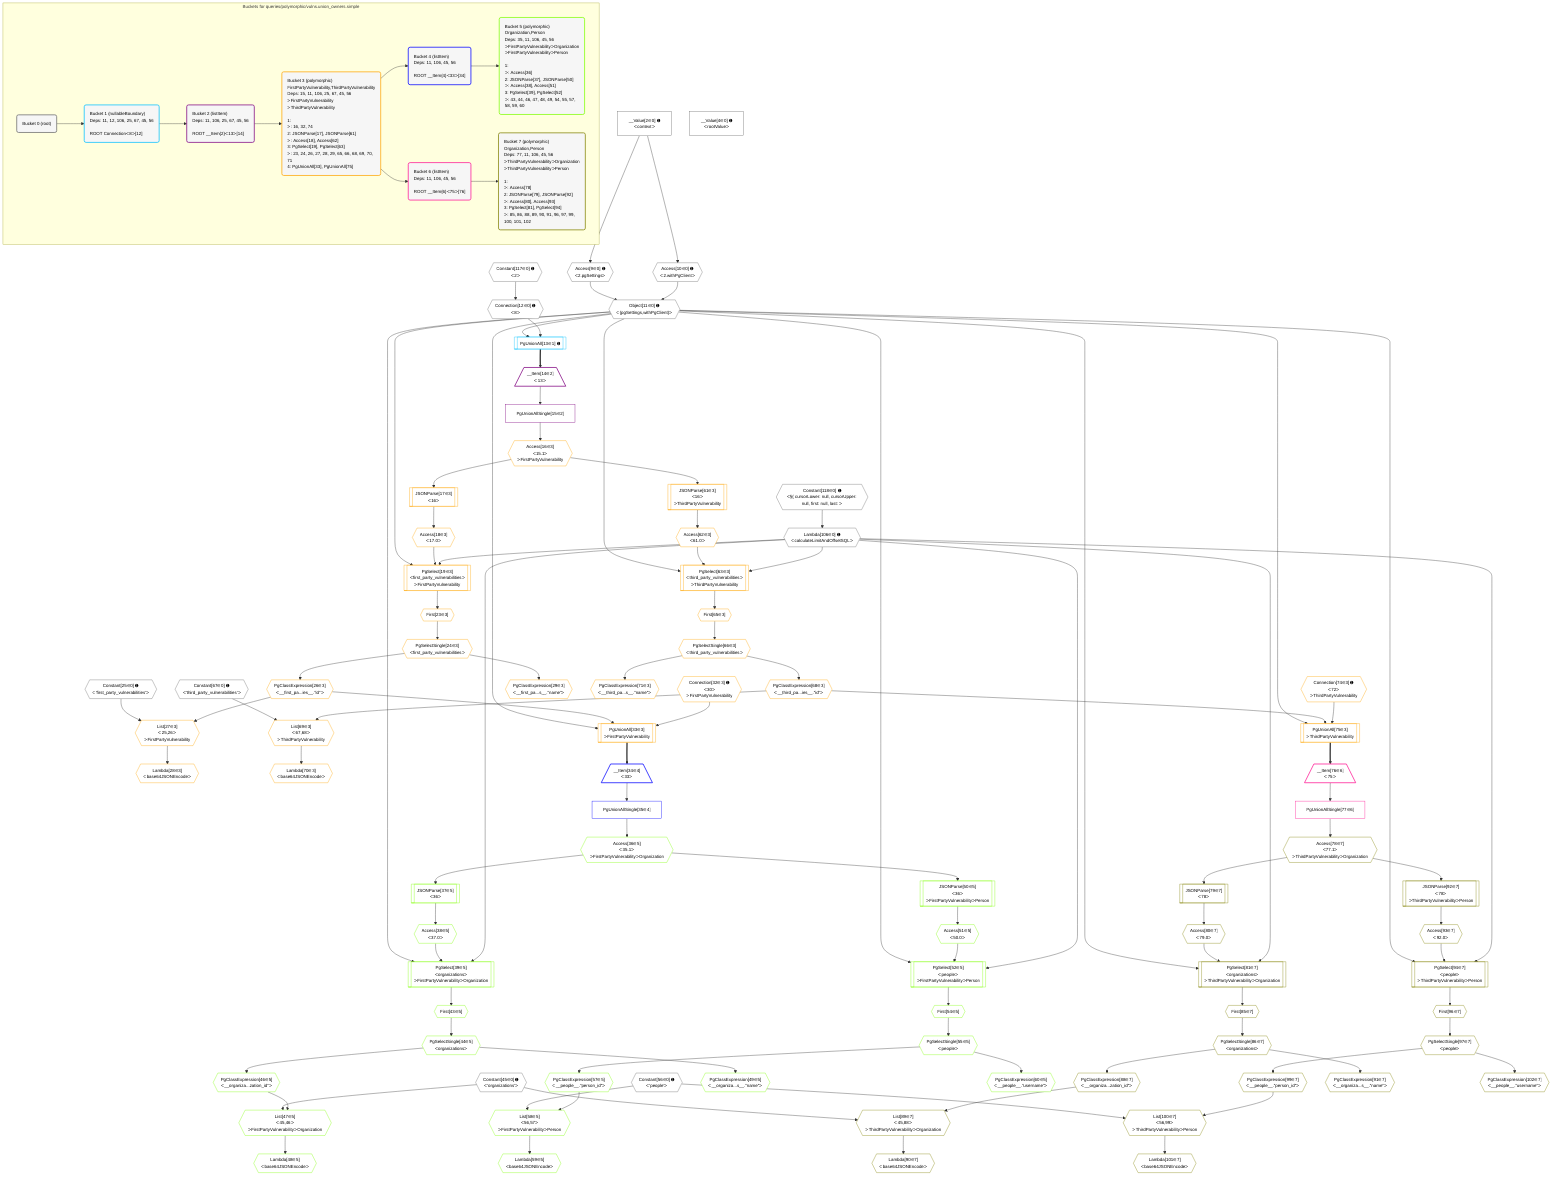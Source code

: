 %%{init: {'themeVariables': { 'fontSize': '12px'}}}%%
graph TD
    classDef path fill:#eee,stroke:#000,color:#000
    classDef plan fill:#fff,stroke-width:1px,color:#000
    classDef itemplan fill:#fff,stroke-width:2px,color:#000
    classDef unbatchedplan fill:#dff,stroke-width:1px,color:#000
    classDef sideeffectplan fill:#fcc,stroke-width:2px,color:#000
    classDef bucket fill:#f6f6f6,color:#000,stroke-width:2px,text-align:left


    %% plan dependencies
    Object11{{"Object[11∈0] ➊<br />ᐸ{pgSettings,withPgClient}ᐳ"}}:::plan
    Access9{{"Access[9∈0] ➊<br />ᐸ2.pgSettingsᐳ"}}:::plan
    Access10{{"Access[10∈0] ➊<br />ᐸ2.withPgClientᐳ"}}:::plan
    Access9 & Access10 --> Object11
    __Value2["__Value[2∈0] ➊<br />ᐸcontextᐳ"]:::plan
    __Value2 --> Access9
    __Value2 --> Access10
    Connection12{{"Connection[12∈0] ➊<br />ᐸ8ᐳ"}}:::plan
    Constant117{{"Constant[117∈0] ➊<br />ᐸ2ᐳ"}}:::plan
    Constant117 --> Connection12
    Lambda106{{"Lambda[106∈0] ➊<br />ᐸcalculateLimitAndOffsetSQLᐳ"}}:::plan
    Constant118{{"Constant[118∈0] ➊<br />ᐸ§{ cursorLower: null, cursorUpper: null, first: null, last: ᐳ"}}:::plan
    Constant118 --> Lambda106
    __Value4["__Value[4∈0] ➊<br />ᐸrootValueᐳ"]:::plan
    Constant25{{"Constant[25∈0] ➊<br />ᐸ'first_party_vulnerabilities'ᐳ"}}:::plan
    Constant45{{"Constant[45∈0] ➊<br />ᐸ'organizations'ᐳ"}}:::plan
    Constant56{{"Constant[56∈0] ➊<br />ᐸ'people'ᐳ"}}:::plan
    Constant67{{"Constant[67∈0] ➊<br />ᐸ'third_party_vulnerabilities'ᐳ"}}:::plan
    PgUnionAll13[["PgUnionAll[13∈1] ➊"]]:::plan
    Object11 & Connection12 --> PgUnionAll13
    __Item14[/"__Item[14∈2]<br />ᐸ13ᐳ"\]:::itemplan
    PgUnionAll13 ==> __Item14
    PgUnionAllSingle15["PgUnionAllSingle[15∈2]"]:::plan
    __Item14 --> PgUnionAllSingle15
    PgSelect19[["PgSelect[19∈3]<br />ᐸfirst_party_vulnerabilitiesᐳ<br />ᐳFirstPartyVulnerability"]]:::plan
    Access18{{"Access[18∈3]<br />ᐸ17.0ᐳ"}}:::plan
    Object11 & Access18 & Lambda106 --> PgSelect19
    PgUnionAll33[["PgUnionAll[33∈3]<br />ᐳFirstPartyVulnerability"]]:::plan
    PgClassExpression26{{"PgClassExpression[26∈3]<br />ᐸ__first_pa...ies__.”id”ᐳ"}}:::plan
    Connection32{{"Connection[32∈3] ➊<br />ᐸ30ᐳ<br />ᐳFirstPartyVulnerability"}}:::plan
    Object11 & PgClassExpression26 & Connection32 --> PgUnionAll33
    PgSelect63[["PgSelect[63∈3]<br />ᐸthird_party_vulnerabilitiesᐳ<br />ᐳThirdPartyVulnerability"]]:::plan
    Access62{{"Access[62∈3]<br />ᐸ61.0ᐳ"}}:::plan
    Object11 & Access62 & Lambda106 --> PgSelect63
    PgUnionAll75[["PgUnionAll[75∈3]<br />ᐳThirdPartyVulnerability"]]:::plan
    PgClassExpression68{{"PgClassExpression[68∈3]<br />ᐸ__third_pa...ies__.”id”ᐳ"}}:::plan
    Connection74{{"Connection[74∈3] ➊<br />ᐸ72ᐳ<br />ᐳThirdPartyVulnerability"}}:::plan
    Object11 & PgClassExpression68 & Connection74 --> PgUnionAll75
    List27{{"List[27∈3]<br />ᐸ25,26ᐳ<br />ᐳFirstPartyVulnerability"}}:::plan
    Constant25 & PgClassExpression26 --> List27
    List69{{"List[69∈3]<br />ᐸ67,68ᐳ<br />ᐳThirdPartyVulnerability"}}:::plan
    Constant67 & PgClassExpression68 --> List69
    Access16{{"Access[16∈3]<br />ᐸ15.1ᐳ<br />ᐳFirstPartyVulnerability"}}:::plan
    PgUnionAllSingle15 --> Access16
    JSONParse17[["JSONParse[17∈3]<br />ᐸ16ᐳ"]]:::plan
    Access16 --> JSONParse17
    JSONParse17 --> Access18
    First23{{"First[23∈3]"}}:::plan
    PgSelect19 --> First23
    PgSelectSingle24{{"PgSelectSingle[24∈3]<br />ᐸfirst_party_vulnerabilitiesᐳ"}}:::plan
    First23 --> PgSelectSingle24
    PgSelectSingle24 --> PgClassExpression26
    Lambda28{{"Lambda[28∈3]<br />ᐸbase64JSONEncodeᐳ"}}:::plan
    List27 --> Lambda28
    PgClassExpression29{{"PgClassExpression[29∈3]<br />ᐸ__first_pa...s__.”name”ᐳ"}}:::plan
    PgSelectSingle24 --> PgClassExpression29
    JSONParse61[["JSONParse[61∈3]<br />ᐸ16ᐳ<br />ᐳThirdPartyVulnerability"]]:::plan
    Access16 --> JSONParse61
    JSONParse61 --> Access62
    First65{{"First[65∈3]"}}:::plan
    PgSelect63 --> First65
    PgSelectSingle66{{"PgSelectSingle[66∈3]<br />ᐸthird_party_vulnerabilitiesᐳ"}}:::plan
    First65 --> PgSelectSingle66
    PgSelectSingle66 --> PgClassExpression68
    Lambda70{{"Lambda[70∈3]<br />ᐸbase64JSONEncodeᐳ"}}:::plan
    List69 --> Lambda70
    PgClassExpression71{{"PgClassExpression[71∈3]<br />ᐸ__third_pa...s__.”name”ᐳ"}}:::plan
    PgSelectSingle66 --> PgClassExpression71
    __Item34[/"__Item[34∈4]<br />ᐸ33ᐳ"\]:::itemplan
    PgUnionAll33 ==> __Item34
    PgUnionAllSingle35["PgUnionAllSingle[35∈4]"]:::plan
    __Item34 --> PgUnionAllSingle35
    PgSelect39[["PgSelect[39∈5]<br />ᐸorganizationsᐳ<br />ᐳFirstPartyVulnerabilityᐳOrganization"]]:::plan
    Access38{{"Access[38∈5]<br />ᐸ37.0ᐳ"}}:::plan
    Object11 & Access38 & Lambda106 --> PgSelect39
    PgSelect52[["PgSelect[52∈5]<br />ᐸpeopleᐳ<br />ᐳFirstPartyVulnerabilityᐳPerson"]]:::plan
    Access51{{"Access[51∈5]<br />ᐸ50.0ᐳ"}}:::plan
    Object11 & Access51 & Lambda106 --> PgSelect52
    List47{{"List[47∈5]<br />ᐸ45,46ᐳ<br />ᐳFirstPartyVulnerabilityᐳOrganization"}}:::plan
    PgClassExpression46{{"PgClassExpression[46∈5]<br />ᐸ__organiza...zation_id”ᐳ"}}:::plan
    Constant45 & PgClassExpression46 --> List47
    List58{{"List[58∈5]<br />ᐸ56,57ᐳ<br />ᐳFirstPartyVulnerabilityᐳPerson"}}:::plan
    PgClassExpression57{{"PgClassExpression[57∈5]<br />ᐸ__people__.”person_id”ᐳ"}}:::plan
    Constant56 & PgClassExpression57 --> List58
    Access36{{"Access[36∈5]<br />ᐸ35.1ᐳ<br />ᐳFirstPartyVulnerabilityᐳOrganization"}}:::plan
    PgUnionAllSingle35 --> Access36
    JSONParse37[["JSONParse[37∈5]<br />ᐸ36ᐳ"]]:::plan
    Access36 --> JSONParse37
    JSONParse37 --> Access38
    First43{{"First[43∈5]"}}:::plan
    PgSelect39 --> First43
    PgSelectSingle44{{"PgSelectSingle[44∈5]<br />ᐸorganizationsᐳ"}}:::plan
    First43 --> PgSelectSingle44
    PgSelectSingle44 --> PgClassExpression46
    Lambda48{{"Lambda[48∈5]<br />ᐸbase64JSONEncodeᐳ"}}:::plan
    List47 --> Lambda48
    PgClassExpression49{{"PgClassExpression[49∈5]<br />ᐸ__organiza...s__.”name”ᐳ"}}:::plan
    PgSelectSingle44 --> PgClassExpression49
    JSONParse50[["JSONParse[50∈5]<br />ᐸ36ᐳ<br />ᐳFirstPartyVulnerabilityᐳPerson"]]:::plan
    Access36 --> JSONParse50
    JSONParse50 --> Access51
    First54{{"First[54∈5]"}}:::plan
    PgSelect52 --> First54
    PgSelectSingle55{{"PgSelectSingle[55∈5]<br />ᐸpeopleᐳ"}}:::plan
    First54 --> PgSelectSingle55
    PgSelectSingle55 --> PgClassExpression57
    Lambda59{{"Lambda[59∈5]<br />ᐸbase64JSONEncodeᐳ"}}:::plan
    List58 --> Lambda59
    PgClassExpression60{{"PgClassExpression[60∈5]<br />ᐸ__people__.”username”ᐳ"}}:::plan
    PgSelectSingle55 --> PgClassExpression60
    __Item76[/"__Item[76∈6]<br />ᐸ75ᐳ"\]:::itemplan
    PgUnionAll75 ==> __Item76
    PgUnionAllSingle77["PgUnionAllSingle[77∈6]"]:::plan
    __Item76 --> PgUnionAllSingle77
    PgSelect81[["PgSelect[81∈7]<br />ᐸorganizationsᐳ<br />ᐳThirdPartyVulnerabilityᐳOrganization"]]:::plan
    Access80{{"Access[80∈7]<br />ᐸ79.0ᐳ"}}:::plan
    Object11 & Access80 & Lambda106 --> PgSelect81
    PgSelect94[["PgSelect[94∈7]<br />ᐸpeopleᐳ<br />ᐳThirdPartyVulnerabilityᐳPerson"]]:::plan
    Access93{{"Access[93∈7]<br />ᐸ92.0ᐳ"}}:::plan
    Object11 & Access93 & Lambda106 --> PgSelect94
    List89{{"List[89∈7]<br />ᐸ45,88ᐳ<br />ᐳThirdPartyVulnerabilityᐳOrganization"}}:::plan
    PgClassExpression88{{"PgClassExpression[88∈7]<br />ᐸ__organiza...zation_id”ᐳ"}}:::plan
    Constant45 & PgClassExpression88 --> List89
    List100{{"List[100∈7]<br />ᐸ56,99ᐳ<br />ᐳThirdPartyVulnerabilityᐳPerson"}}:::plan
    PgClassExpression99{{"PgClassExpression[99∈7]<br />ᐸ__people__.”person_id”ᐳ"}}:::plan
    Constant56 & PgClassExpression99 --> List100
    Access78{{"Access[78∈7]<br />ᐸ77.1ᐳ<br />ᐳThirdPartyVulnerabilityᐳOrganization"}}:::plan
    PgUnionAllSingle77 --> Access78
    JSONParse79[["JSONParse[79∈7]<br />ᐸ78ᐳ"]]:::plan
    Access78 --> JSONParse79
    JSONParse79 --> Access80
    First85{{"First[85∈7]"}}:::plan
    PgSelect81 --> First85
    PgSelectSingle86{{"PgSelectSingle[86∈7]<br />ᐸorganizationsᐳ"}}:::plan
    First85 --> PgSelectSingle86
    PgSelectSingle86 --> PgClassExpression88
    Lambda90{{"Lambda[90∈7]<br />ᐸbase64JSONEncodeᐳ"}}:::plan
    List89 --> Lambda90
    PgClassExpression91{{"PgClassExpression[91∈7]<br />ᐸ__organiza...s__.”name”ᐳ"}}:::plan
    PgSelectSingle86 --> PgClassExpression91
    JSONParse92[["JSONParse[92∈7]<br />ᐸ78ᐳ<br />ᐳThirdPartyVulnerabilityᐳPerson"]]:::plan
    Access78 --> JSONParse92
    JSONParse92 --> Access93
    First96{{"First[96∈7]"}}:::plan
    PgSelect94 --> First96
    PgSelectSingle97{{"PgSelectSingle[97∈7]<br />ᐸpeopleᐳ"}}:::plan
    First96 --> PgSelectSingle97
    PgSelectSingle97 --> PgClassExpression99
    Lambda101{{"Lambda[101∈7]<br />ᐸbase64JSONEncodeᐳ"}}:::plan
    List100 --> Lambda101
    PgClassExpression102{{"PgClassExpression[102∈7]<br />ᐸ__people__.”username”ᐳ"}}:::plan
    PgSelectSingle97 --> PgClassExpression102

    %% define steps

    subgraph "Buckets for queries/polymorphic/vulns.union_owners.simple"
    Bucket0("Bucket 0 (root)"):::bucket
    classDef bucket0 stroke:#696969
    class Bucket0,__Value2,__Value4,Access9,Access10,Object11,Connection12,Constant25,Constant45,Constant56,Constant67,Lambda106,Constant117,Constant118 bucket0
    Bucket1("Bucket 1 (nullableBoundary)<br />Deps: 11, 12, 106, 25, 67, 45, 56<br /><br />ROOT Connectionᐸ8ᐳ[12]"):::bucket
    classDef bucket1 stroke:#00bfff
    class Bucket1,PgUnionAll13 bucket1
    Bucket2("Bucket 2 (listItem)<br />Deps: 11, 106, 25, 67, 45, 56<br /><br />ROOT __Item{2}ᐸ13ᐳ[14]"):::bucket
    classDef bucket2 stroke:#7f007f
    class Bucket2,__Item14,PgUnionAllSingle15 bucket2
    Bucket3("Bucket 3 (polymorphic)<br />FirstPartyVulnerability,ThirdPartyVulnerability<br />Deps: 15, 11, 106, 25, 67, 45, 56<br />ᐳFirstPartyVulnerability<br />ᐳThirdPartyVulnerability<br /><br />1: <br />ᐳ: 16, 32, 74<br />2: JSONParse[17], JSONParse[61]<br />ᐳ: Access[18], Access[62]<br />3: PgSelect[19], PgSelect[63]<br />ᐳ: 23, 24, 26, 27, 28, 29, 65, 66, 68, 69, 70, 71<br />4: PgUnionAll[33], PgUnionAll[75]"):::bucket
    classDef bucket3 stroke:#ffa500
    class Bucket3,Access16,JSONParse17,Access18,PgSelect19,First23,PgSelectSingle24,PgClassExpression26,List27,Lambda28,PgClassExpression29,Connection32,PgUnionAll33,JSONParse61,Access62,PgSelect63,First65,PgSelectSingle66,PgClassExpression68,List69,Lambda70,PgClassExpression71,Connection74,PgUnionAll75 bucket3
    Bucket4("Bucket 4 (listItem)<br />Deps: 11, 106, 45, 56<br /><br />ROOT __Item{4}ᐸ33ᐳ[34]"):::bucket
    classDef bucket4 stroke:#0000ff
    class Bucket4,__Item34,PgUnionAllSingle35 bucket4
    Bucket5("Bucket 5 (polymorphic)<br />Organization,Person<br />Deps: 35, 11, 106, 45, 56<br />ᐳFirstPartyVulnerabilityᐳOrganization<br />ᐳFirstPartyVulnerabilityᐳPerson<br /><br />1: <br />ᐳ: Access[36]<br />2: JSONParse[37], JSONParse[50]<br />ᐳ: Access[38], Access[51]<br />3: PgSelect[39], PgSelect[52]<br />ᐳ: 43, 44, 46, 47, 48, 49, 54, 55, 57, 58, 59, 60"):::bucket
    classDef bucket5 stroke:#7fff00
    class Bucket5,Access36,JSONParse37,Access38,PgSelect39,First43,PgSelectSingle44,PgClassExpression46,List47,Lambda48,PgClassExpression49,JSONParse50,Access51,PgSelect52,First54,PgSelectSingle55,PgClassExpression57,List58,Lambda59,PgClassExpression60 bucket5
    Bucket6("Bucket 6 (listItem)<br />Deps: 11, 106, 45, 56<br /><br />ROOT __Item{6}ᐸ75ᐳ[76]"):::bucket
    classDef bucket6 stroke:#ff1493
    class Bucket6,__Item76,PgUnionAllSingle77 bucket6
    Bucket7("Bucket 7 (polymorphic)<br />Organization,Person<br />Deps: 77, 11, 106, 45, 56<br />ᐳThirdPartyVulnerabilityᐳOrganization<br />ᐳThirdPartyVulnerabilityᐳPerson<br /><br />1: <br />ᐳ: Access[78]<br />2: JSONParse[79], JSONParse[92]<br />ᐳ: Access[80], Access[93]<br />3: PgSelect[81], PgSelect[94]<br />ᐳ: 85, 86, 88, 89, 90, 91, 96, 97, 99, 100, 101, 102"):::bucket
    classDef bucket7 stroke:#808000
    class Bucket7,Access78,JSONParse79,Access80,PgSelect81,First85,PgSelectSingle86,PgClassExpression88,List89,Lambda90,PgClassExpression91,JSONParse92,Access93,PgSelect94,First96,PgSelectSingle97,PgClassExpression99,List100,Lambda101,PgClassExpression102 bucket7
    Bucket0 --> Bucket1
    Bucket1 --> Bucket2
    Bucket2 --> Bucket3
    Bucket3 --> Bucket4 & Bucket6
    Bucket4 --> Bucket5
    Bucket6 --> Bucket7
    end